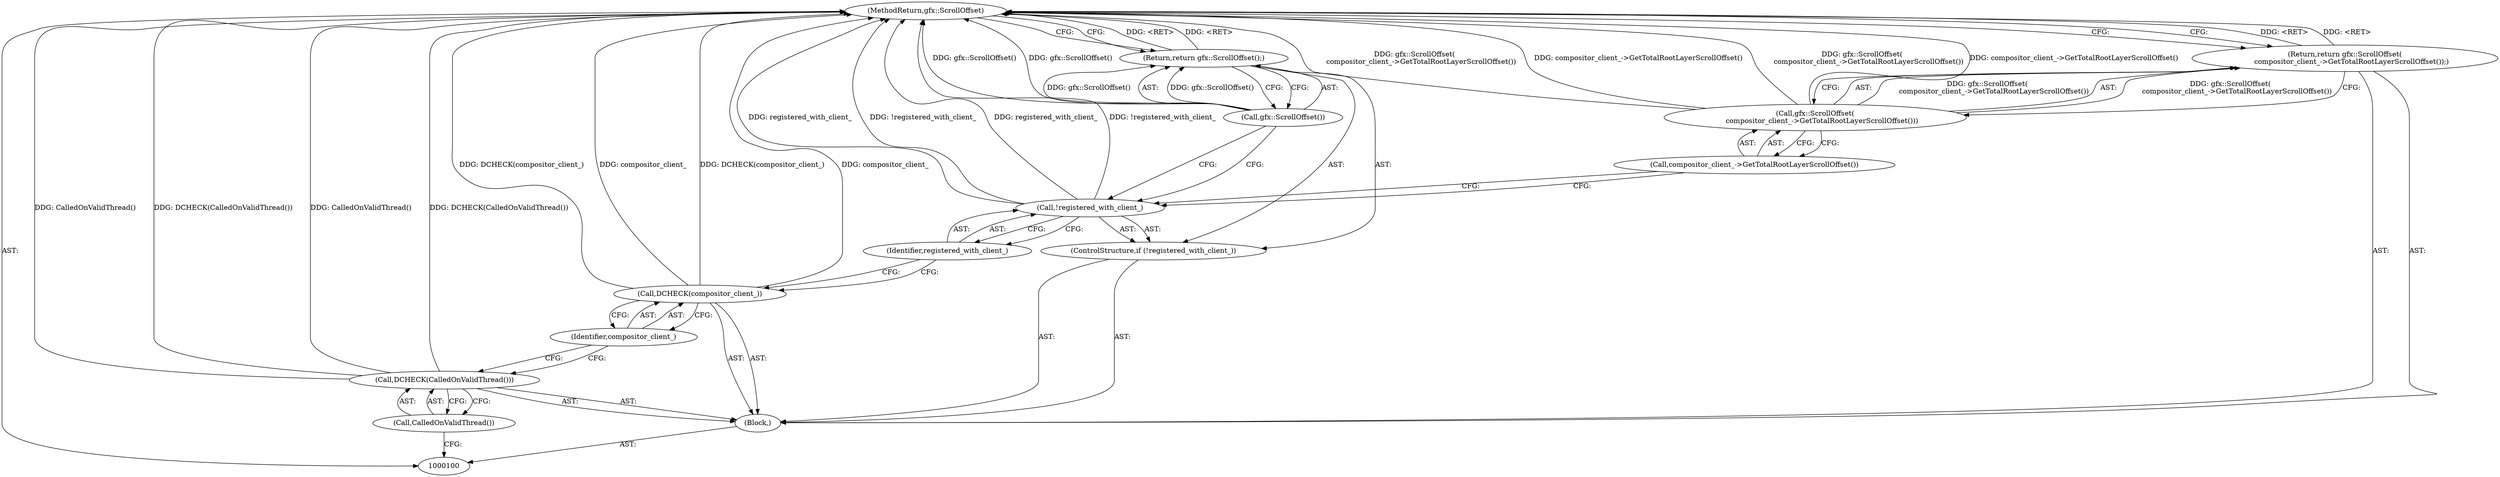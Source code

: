 digraph "0_Chrome_0e3d721470add955c056e3051614f58c7220e85b_7" {
"1000114" [label="(MethodReturn,gfx::ScrollOffset)"];
"1000101" [label="(Block,)"];
"1000103" [label="(Call,CalledOnValidThread())"];
"1000102" [label="(Call,DCHECK(CalledOnValidThread()))"];
"1000105" [label="(Identifier,compositor_client_)"];
"1000104" [label="(Call,DCHECK(compositor_client_))"];
"1000106" [label="(ControlStructure,if (!registered_with_client_))"];
"1000107" [label="(Call,!registered_with_client_)"];
"1000108" [label="(Identifier,registered_with_client_)"];
"1000110" [label="(Call,gfx::ScrollOffset())"];
"1000109" [label="(Return,return gfx::ScrollOffset();)"];
"1000112" [label="(Call,gfx::ScrollOffset(\n      compositor_client_->GetTotalRootLayerScrollOffset()))"];
"1000111" [label="(Return,return gfx::ScrollOffset(\n      compositor_client_->GetTotalRootLayerScrollOffset());)"];
"1000113" [label="(Call,compositor_client_->GetTotalRootLayerScrollOffset())"];
"1000114" -> "1000100"  [label="AST: "];
"1000114" -> "1000109"  [label="CFG: "];
"1000114" -> "1000111"  [label="CFG: "];
"1000111" -> "1000114"  [label="DDG: <RET>"];
"1000107" -> "1000114"  [label="DDG: registered_with_client_"];
"1000107" -> "1000114"  [label="DDG: !registered_with_client_"];
"1000104" -> "1000114"  [label="DDG: DCHECK(compositor_client_)"];
"1000104" -> "1000114"  [label="DDG: compositor_client_"];
"1000102" -> "1000114"  [label="DDG: CalledOnValidThread()"];
"1000102" -> "1000114"  [label="DDG: DCHECK(CalledOnValidThread())"];
"1000112" -> "1000114"  [label="DDG: gfx::ScrollOffset(\n      compositor_client_->GetTotalRootLayerScrollOffset())"];
"1000112" -> "1000114"  [label="DDG: compositor_client_->GetTotalRootLayerScrollOffset()"];
"1000110" -> "1000114"  [label="DDG: gfx::ScrollOffset()"];
"1000109" -> "1000114"  [label="DDG: <RET>"];
"1000101" -> "1000100"  [label="AST: "];
"1000102" -> "1000101"  [label="AST: "];
"1000104" -> "1000101"  [label="AST: "];
"1000106" -> "1000101"  [label="AST: "];
"1000111" -> "1000101"  [label="AST: "];
"1000103" -> "1000102"  [label="AST: "];
"1000103" -> "1000100"  [label="CFG: "];
"1000102" -> "1000103"  [label="CFG: "];
"1000102" -> "1000101"  [label="AST: "];
"1000102" -> "1000103"  [label="CFG: "];
"1000103" -> "1000102"  [label="AST: "];
"1000105" -> "1000102"  [label="CFG: "];
"1000102" -> "1000114"  [label="DDG: CalledOnValidThread()"];
"1000102" -> "1000114"  [label="DDG: DCHECK(CalledOnValidThread())"];
"1000105" -> "1000104"  [label="AST: "];
"1000105" -> "1000102"  [label="CFG: "];
"1000104" -> "1000105"  [label="CFG: "];
"1000104" -> "1000101"  [label="AST: "];
"1000104" -> "1000105"  [label="CFG: "];
"1000105" -> "1000104"  [label="AST: "];
"1000108" -> "1000104"  [label="CFG: "];
"1000104" -> "1000114"  [label="DDG: DCHECK(compositor_client_)"];
"1000104" -> "1000114"  [label="DDG: compositor_client_"];
"1000106" -> "1000101"  [label="AST: "];
"1000107" -> "1000106"  [label="AST: "];
"1000109" -> "1000106"  [label="AST: "];
"1000107" -> "1000106"  [label="AST: "];
"1000107" -> "1000108"  [label="CFG: "];
"1000108" -> "1000107"  [label="AST: "];
"1000110" -> "1000107"  [label="CFG: "];
"1000113" -> "1000107"  [label="CFG: "];
"1000107" -> "1000114"  [label="DDG: registered_with_client_"];
"1000107" -> "1000114"  [label="DDG: !registered_with_client_"];
"1000108" -> "1000107"  [label="AST: "];
"1000108" -> "1000104"  [label="CFG: "];
"1000107" -> "1000108"  [label="CFG: "];
"1000110" -> "1000109"  [label="AST: "];
"1000110" -> "1000107"  [label="CFG: "];
"1000109" -> "1000110"  [label="CFG: "];
"1000110" -> "1000114"  [label="DDG: gfx::ScrollOffset()"];
"1000110" -> "1000109"  [label="DDG: gfx::ScrollOffset()"];
"1000109" -> "1000106"  [label="AST: "];
"1000109" -> "1000110"  [label="CFG: "];
"1000110" -> "1000109"  [label="AST: "];
"1000114" -> "1000109"  [label="CFG: "];
"1000109" -> "1000114"  [label="DDG: <RET>"];
"1000110" -> "1000109"  [label="DDG: gfx::ScrollOffset()"];
"1000112" -> "1000111"  [label="AST: "];
"1000112" -> "1000113"  [label="CFG: "];
"1000113" -> "1000112"  [label="AST: "];
"1000111" -> "1000112"  [label="CFG: "];
"1000112" -> "1000114"  [label="DDG: gfx::ScrollOffset(\n      compositor_client_->GetTotalRootLayerScrollOffset())"];
"1000112" -> "1000114"  [label="DDG: compositor_client_->GetTotalRootLayerScrollOffset()"];
"1000112" -> "1000111"  [label="DDG: gfx::ScrollOffset(\n      compositor_client_->GetTotalRootLayerScrollOffset())"];
"1000111" -> "1000101"  [label="AST: "];
"1000111" -> "1000112"  [label="CFG: "];
"1000112" -> "1000111"  [label="AST: "];
"1000114" -> "1000111"  [label="CFG: "];
"1000111" -> "1000114"  [label="DDG: <RET>"];
"1000112" -> "1000111"  [label="DDG: gfx::ScrollOffset(\n      compositor_client_->GetTotalRootLayerScrollOffset())"];
"1000113" -> "1000112"  [label="AST: "];
"1000113" -> "1000107"  [label="CFG: "];
"1000112" -> "1000113"  [label="CFG: "];
}
